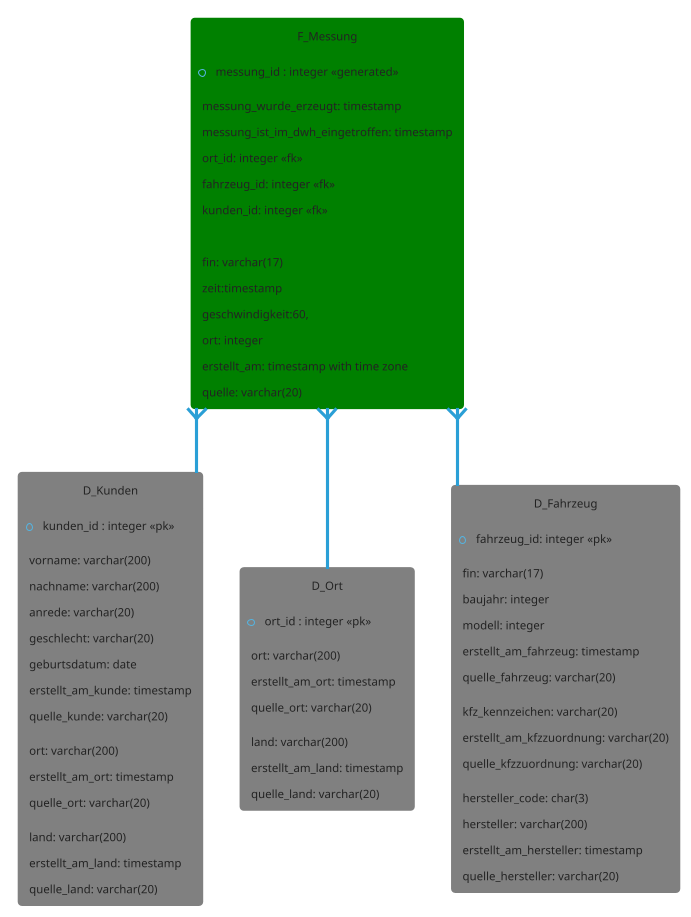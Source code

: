 @startuml
!theme cyborg
hide circle
'avoid problems with angled crows feet
skinparam linetype ortho

entity "F_Messung" as Messung #line:green;back:green {
*messung_id : integer <<generated>>
--
messung_wurde_erzeugt: timestamp
messung_ist_im_dwh_eingetroffen: timestamp
ort_id: integer <<fk>>
fahrzeug_id: integer <<fk>>
kunden_id: integer <<fk>>

fin: varchar(17)
zeit:timestamp 
geschwindigkeit:60,
ort: integer
erstellt_am: timestamp with time zone
quelle: varchar(20)
}

entity "D_Kunden" as Kunden #line:gray;back:gray {
*kunden_id : integer <<pk>>
--
vorname: varchar(200)
nachname: varchar(200)
anrede: varchar(20)
geschlecht: varchar(20)
geburtsdatum: date
erstellt_am_kunde: timestamp
quelle_kunde: varchar(20)
--
ort: varchar(200)
erstellt_am_ort: timestamp
quelle_ort: varchar(20)
--
land: varchar(200)
erstellt_am_land: timestamp
quelle_land: varchar(20)
}

entity "D_Ort" as Ort #line:gray;back:gray {
*ort_id : integer <<pk>>
--
ort: varchar(200)
erstellt_am_ort: timestamp
quelle_ort: varchar(20)
--
land: varchar(200)
erstellt_am_land: timestamp
quelle_land: varchar(20)
}

entity "D_Fahrzeug" as Fahrzeug #line:gray;back:gray {
*fahrzeug_id: integer <<pk>> 
--
fin: varchar(17)
baujahr: integer
modell: integer
erstellt_am_fahrzeug: timestamp
quelle_fahrzeug: varchar(20)
--
kfz_kennzeichen: varchar(20)
erstellt_am_kfzzuordnung: varchar(20)
quelle_kfzzuordnung: varchar(20)
--
hersteller_code: char(3)
hersteller: varchar(200)
erstellt_am_hersteller: timestamp
quelle_hersteller: varchar(20)
}

Messung }-- Kunden
Messung }-- Ort
Messung }-- Fahrzeug

@enduml

